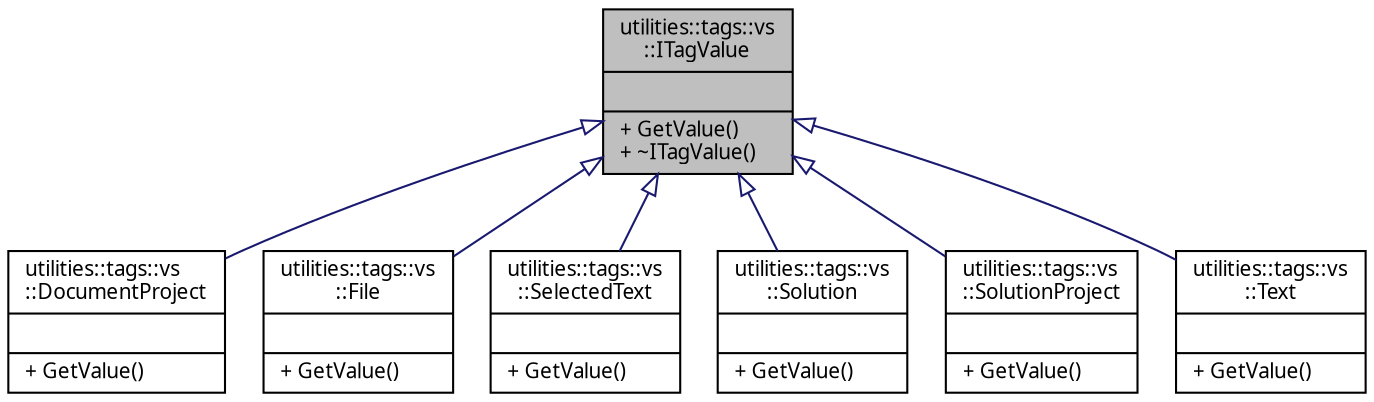 digraph "utilities::tags::vs::ITagValue"
{
 // INTERACTIVE_SVG=YES
  edge [fontname="Verdana",fontsize="10",labelfontname="Verdana",labelfontsize="10"];
  node [fontname="Verdana",fontsize="10",shape=record];
  Node1 [label="{utilities::tags::vs\l::ITagValue\n||+ GetValue()\l+ ~ITagValue()\l}",height=0.2,width=0.4,color="black", fillcolor="grey75", style="filled", fontcolor="black"];
  Node1 -> Node2 [dir="back",color="midnightblue",fontsize="10",style="solid",arrowtail="onormal",fontname="Verdana"];
  Node2 [label="{utilities::tags::vs\l::DocumentProject\n||+ GetValue()\l}",height=0.2,width=0.4,color="black", fillcolor="white", style="filled",URL="$classutilities_1_1tags_1_1vs_1_1_document_project.html",tooltip="Класс входит в Проект Tags   Класс получения значения тега имени проекта, которому принадлежит открыт..."];
  Node1 -> Node3 [dir="back",color="midnightblue",fontsize="10",style="solid",arrowtail="onormal",fontname="Verdana"];
  Node3 [label="{utilities::tags::vs\l::File\n||+ GetValue()\l}",height=0.2,width=0.4,color="black", fillcolor="white", style="filled",URL="$classutilities_1_1tags_1_1vs_1_1_file.html",tooltip="Класс входит в Проект Tags   Класс получения значения тега имени открытого файла. ..."];
  Node1 -> Node4 [dir="back",color="midnightblue",fontsize="10",style="solid",arrowtail="onormal",fontname="Verdana"];
  Node4 [label="{utilities::tags::vs\l::SelectedText\n||+ GetValue()\l}",height=0.2,width=0.4,color="black", fillcolor="white", style="filled",URL="$classutilities_1_1tags_1_1vs_1_1_selected_text.html",tooltip="Класс входит в Проект Tags   Класс получения значения тега выделенного текста. "];
  Node1 -> Node5 [dir="back",color="midnightblue",fontsize="10",style="solid",arrowtail="onormal",fontname="Verdana"];
  Node5 [label="{utilities::tags::vs\l::Solution\n||+ GetValue()\l}",height=0.2,width=0.4,color="black", fillcolor="white", style="filled",URL="$classutilities_1_1tags_1_1vs_1_1_solution.html",tooltip="Класс входит в Проект Tags   Класс получения значения тега имени решения. "];
  Node1 -> Node6 [dir="back",color="midnightblue",fontsize="10",style="solid",arrowtail="onormal",fontname="Verdana"];
  Node6 [label="{utilities::tags::vs\l::SolutionProject\n||+ GetValue()\l}",height=0.2,width=0.4,color="black", fillcolor="white", style="filled",URL="$classutilities_1_1tags_1_1vs_1_1_solution_project.html",tooltip="Класс входит в Проект Tags   Класс получения значения тега имени активного проекта решения..."];
  Node1 -> Node7 [dir="back",color="midnightblue",fontsize="10",style="solid",arrowtail="onormal",fontname="Verdana"];
  Node7 [label="{utilities::tags::vs\l::Text\n||+ GetValue()\l}",height=0.2,width=0.4,color="black", fillcolor="white", style="filled",URL="$classutilities_1_1tags_1_1vs_1_1_text.html",tooltip="Класс входит в Проект Tags   Класс получения значения тега выделенного текста. "];
}

